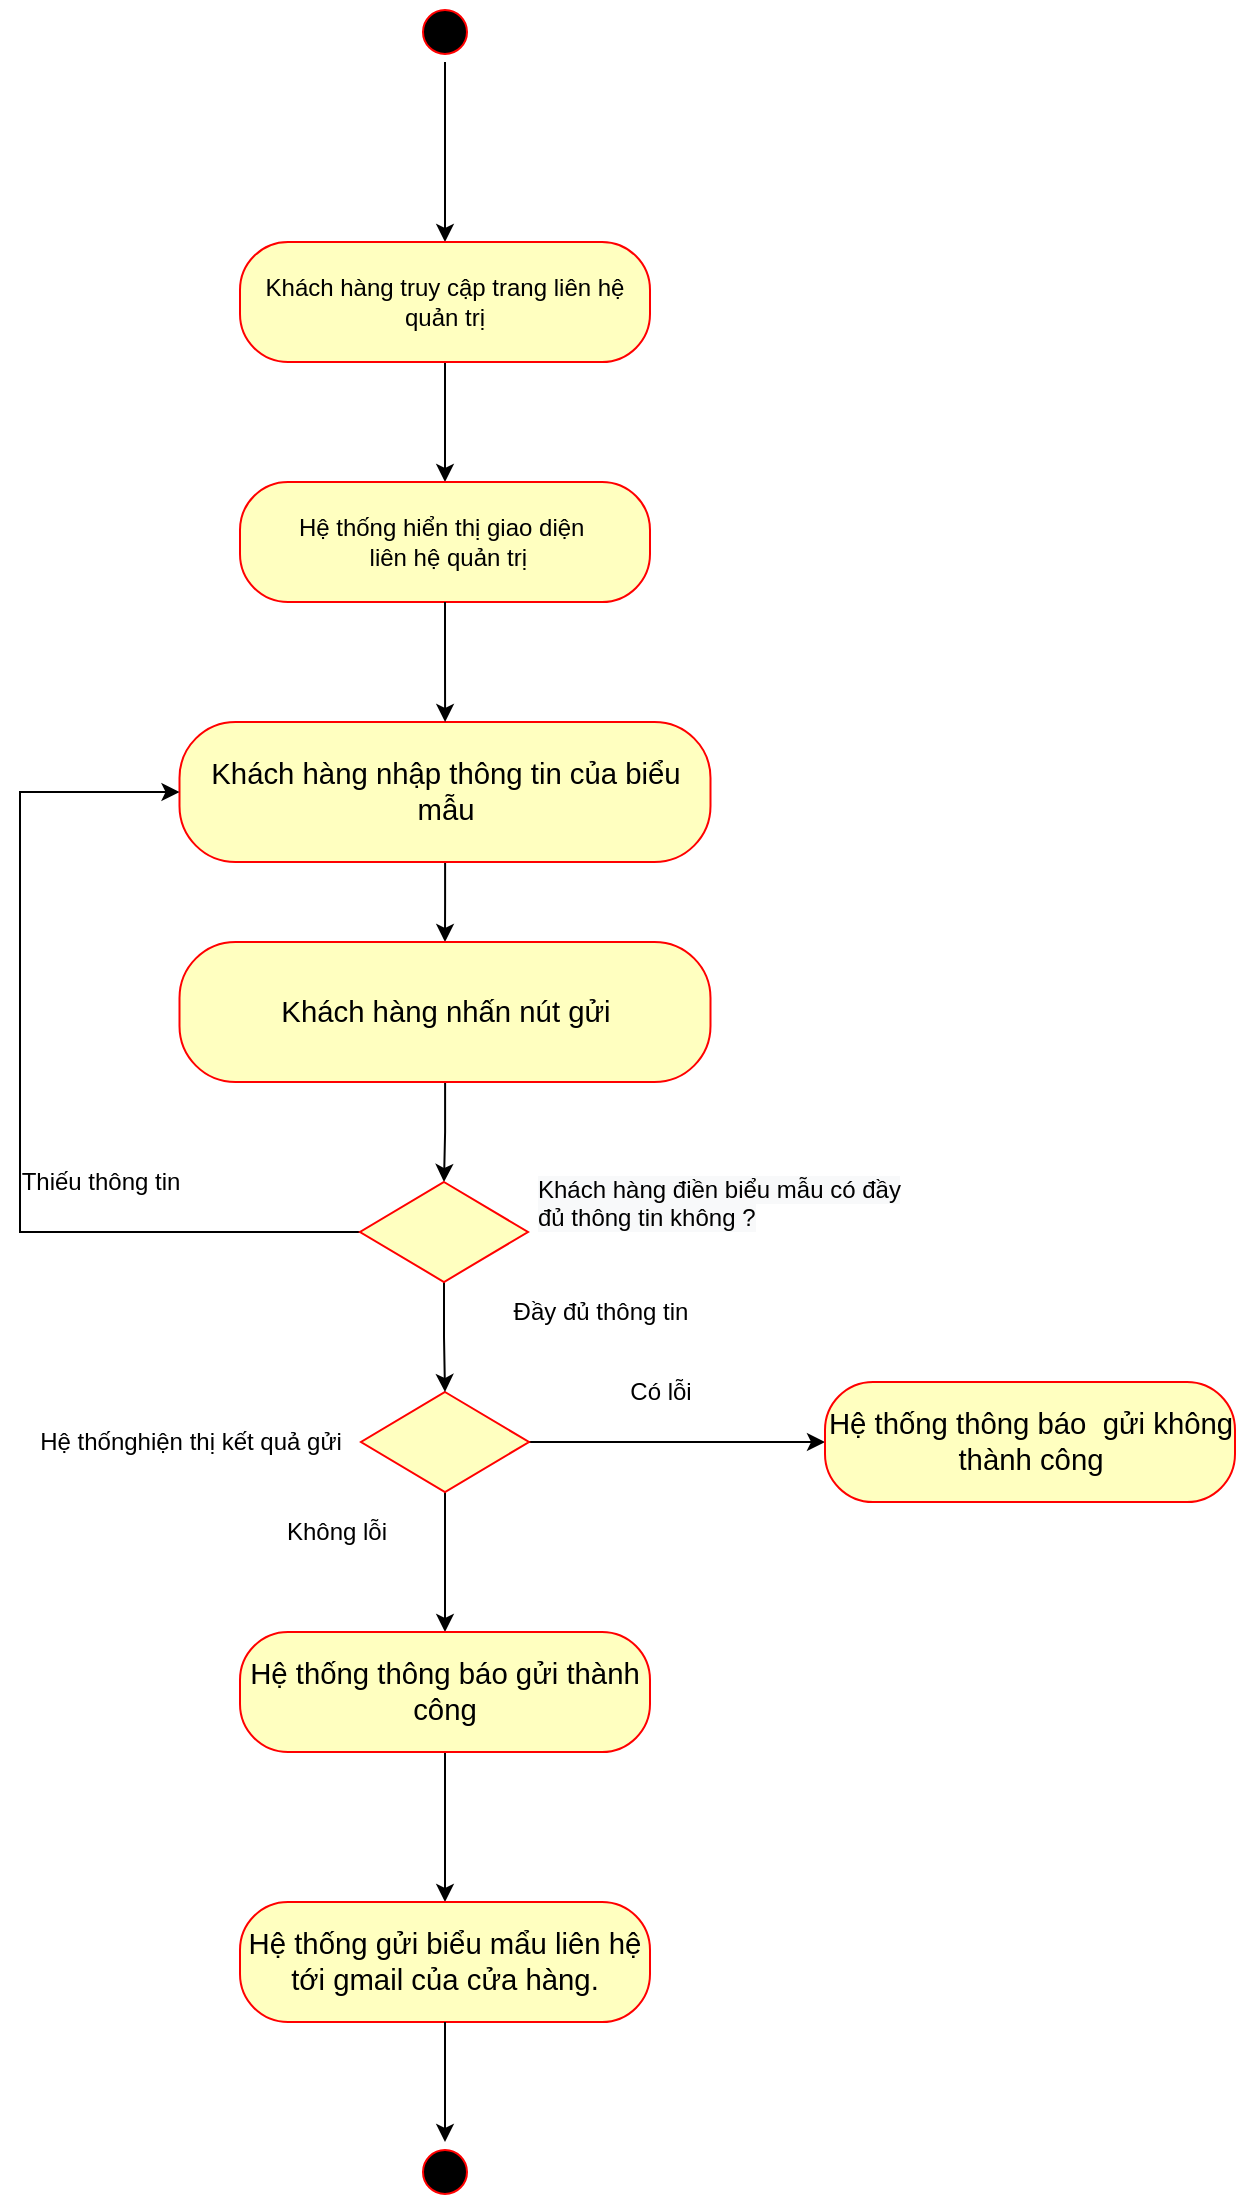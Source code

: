 <mxfile version="16.5.1" type="device"><diagram id="GWz8FKtvUxjLXYMYI-De" name="Trang-2"><mxGraphModel dx="1102" dy="2074" grid="1" gridSize="10" guides="1" tooltips="1" connect="1" arrows="1" fold="1" page="1" pageScale="1" pageWidth="827" pageHeight="1169" math="0" shadow="0"><root><mxCell id="0"/><mxCell id="1" parent="0"/><mxCell id="0PlNNrWI8vnJY1lhsVCf-1" style="edgeStyle=orthogonalEdgeStyle;rounded=0;orthogonalLoop=1;jettySize=auto;html=1;" parent="1" source="0PlNNrWI8vnJY1lhsVCf-2" target="0PlNNrWI8vnJY1lhsVCf-4" edge="1"><mxGeometry relative="1" as="geometry"/></mxCell><mxCell id="0PlNNrWI8vnJY1lhsVCf-2" value="" style="ellipse;html=1;shape=startState;fillColor=#000000;strokeColor=#ff0000;fontFamily=Helvetica;" parent="1" vertex="1"><mxGeometry x="277.5" y="-20" width="30" height="30" as="geometry"/></mxCell><mxCell id="0PlNNrWI8vnJY1lhsVCf-3" style="edgeStyle=orthogonalEdgeStyle;rounded=0;orthogonalLoop=1;jettySize=auto;html=1;entryX=0.5;entryY=0;entryDx=0;entryDy=0;" parent="1" source="0PlNNrWI8vnJY1lhsVCf-4" edge="1"><mxGeometry relative="1" as="geometry"><mxPoint x="292.5" y="220" as="targetPoint"/></mxGeometry></mxCell><mxCell id="0PlNNrWI8vnJY1lhsVCf-4" value="Khách hàng truy cập trang liên hệ quản trị" style="rounded=1;whiteSpace=wrap;html=1;arcSize=40;fontColor=#000000;fillColor=#ffffc0;strokeColor=#ff0000;fontFamily=Helvetica;" parent="1" vertex="1"><mxGeometry x="190" y="100" width="205" height="60" as="geometry"/></mxCell><mxCell id="0PlNNrWI8vnJY1lhsVCf-7" value="Hệ thống hiển thị giao diện&amp;nbsp;&lt;br&gt;&amp;nbsp;liên hệ quản trị" style="rounded=1;whiteSpace=wrap;html=1;arcSize=40;fontColor=#000000;fillColor=#ffffc0;strokeColor=#ff0000;fontFamily=Helvetica;" parent="1" vertex="1"><mxGeometry x="190" y="220" width="205" height="60" as="geometry"/></mxCell><mxCell id="0PlNNrWI8vnJY1lhsVCf-8" style="edgeStyle=orthogonalEdgeStyle;rounded=0;orthogonalLoop=1;jettySize=auto;html=1;entryX=0.5;entryY=0;entryDx=0;entryDy=0;" parent="1" source="0PlNNrWI8vnJY1lhsVCf-10" target="0PlNNrWI8vnJY1lhsVCf-13" edge="1"><mxGeometry relative="1" as="geometry"/></mxCell><mxCell id="0PlNNrWI8vnJY1lhsVCf-9" style="edgeStyle=orthogonalEdgeStyle;rounded=0;orthogonalLoop=1;jettySize=auto;html=1;" parent="1" source="0PlNNrWI8vnJY1lhsVCf-10" target="0PlNNrWI8vnJY1lhsVCf-11" edge="1"><mxGeometry relative="1" as="geometry"/></mxCell><mxCell id="0PlNNrWI8vnJY1lhsVCf-10" value="" style="rhombus;whiteSpace=wrap;html=1;fillColor=#ffffc0;strokeColor=#ff0000;fontFamily=Helvetica;" parent="1" vertex="1"><mxGeometry x="250.5" y="675" width="84" height="50" as="geometry"/></mxCell><mxCell id="0PlNNrWI8vnJY1lhsVCf-11" value="&lt;font face=&quot;calibri, sans-serif&quot;&gt;&lt;span style=&quot;font-size: 14.667px&quot;&gt;Hệ thống thông báo&amp;nbsp; gửi không thành công&lt;br&gt;&lt;/span&gt;&lt;/font&gt;" style="rounded=1;whiteSpace=wrap;html=1;arcSize=40;fontColor=#000000;fillColor=#ffffc0;strokeColor=#ff0000;fontFamily=Helvetica;" parent="1" vertex="1"><mxGeometry x="482.5" y="670" width="205" height="60" as="geometry"/></mxCell><mxCell id="0PlNNrWI8vnJY1lhsVCf-12" style="edgeStyle=orthogonalEdgeStyle;rounded=0;orthogonalLoop=1;jettySize=auto;html=1;" parent="1" source="0PlNNrWI8vnJY1lhsVCf-13" target="3BZcUjvEPOhgfc1fOf5P-1" edge="1"><mxGeometry relative="1" as="geometry"/></mxCell><mxCell id="0PlNNrWI8vnJY1lhsVCf-13" value="&lt;font face=&quot;calibri, sans-serif&quot;&gt;&lt;span style=&quot;font-size: 14.667px&quot;&gt;Hệ thống thông báo gửi thành công&lt;br&gt;&lt;/span&gt;&lt;/font&gt;" style="rounded=1;whiteSpace=wrap;html=1;arcSize=40;fontColor=#000000;fillColor=#ffffc0;strokeColor=#ff0000;fontFamily=Helvetica;" parent="1" vertex="1"><mxGeometry x="190" y="795" width="205" height="60" as="geometry"/></mxCell><mxCell id="0PlNNrWI8vnJY1lhsVCf-14" value="" style="ellipse;html=1;shape=startState;fillColor=#000000;strokeColor=#ff0000;fontFamily=Helvetica;" parent="1" vertex="1"><mxGeometry x="277.5" y="1050" width="30" height="30" as="geometry"/></mxCell><mxCell id="0PlNNrWI8vnJY1lhsVCf-15" value="Hệ thốnghiện thị kết quả gửi" style="text;html=1;align=center;verticalAlign=middle;resizable=0;points=[];autosize=1;strokeColor=none;fillColor=none;" parent="1" vertex="1"><mxGeometry x="80" y="685" width="170" height="30" as="geometry"/></mxCell><mxCell id="0PlNNrWI8vnJY1lhsVCf-16" value="Có lỗi" style="text;html=1;align=center;verticalAlign=middle;resizable=0;points=[];autosize=1;strokeColor=none;fillColor=none;" parent="1" vertex="1"><mxGeometry x="374.5" y="660" width="50" height="30" as="geometry"/></mxCell><mxCell id="0PlNNrWI8vnJY1lhsVCf-17" value="Không lỗi" style="text;html=1;align=center;verticalAlign=middle;resizable=0;points=[];autosize=1;strokeColor=none;fillColor=none;" parent="1" vertex="1"><mxGeometry x="202.5" y="730" width="70" height="30" as="geometry"/></mxCell><mxCell id="S_n3FciFIjDG1Gopz0yf-6" style="edgeStyle=orthogonalEdgeStyle;rounded=0;orthogonalLoop=1;jettySize=auto;html=1;entryX=0.5;entryY=0;entryDx=0;entryDy=0;" parent="1" source="S_n3FciFIjDG1Gopz0yf-1" target="S_n3FciFIjDG1Gopz0yf-5" edge="1"><mxGeometry relative="1" as="geometry"/></mxCell><mxCell id="S_n3FciFIjDG1Gopz0yf-1" value="&lt;span id=&quot;docs-internal-guid-6ba51107-7fff-6d62-eb34-f2f79f87cc2d&quot;&gt;&lt;p style=&quot;line-height:1.2;margin-top:0pt;margin-bottom:0pt;&quot; dir=&quot;ltr&quot;&gt;&lt;span style=&quot;font-size: 11pt; font-family: Calibri, sans-serif; background-color: transparent; font-variant-numeric: normal; font-variant-east-asian: normal; vertical-align: baseline;&quot;&gt;Khách hàng nhập thông tin của biểu mẫu&lt;/span&gt;&lt;/p&gt;&lt;/span&gt;" style="rounded=1;whiteSpace=wrap;html=1;arcSize=40;fontColor=#000000;fillColor=#ffffc0;strokeColor=#ff0000;" parent="1" vertex="1"><mxGeometry x="159.75" y="340" width="265.5" height="70" as="geometry"/></mxCell><mxCell id="S_n3FciFIjDG1Gopz0yf-4" style="edgeStyle=orthogonalEdgeStyle;rounded=0;orthogonalLoop=1;jettySize=auto;html=1;exitX=0.5;exitY=1;exitDx=0;exitDy=0;" parent="1" source="0PlNNrWI8vnJY1lhsVCf-7" target="S_n3FciFIjDG1Gopz0yf-1" edge="1"><mxGeometry relative="1" as="geometry"><mxPoint x="312.5" y="240" as="targetPoint"/><mxPoint x="610" y="240" as="sourcePoint"/></mxGeometry></mxCell><mxCell id="S_n3FciFIjDG1Gopz0yf-9" style="edgeStyle=orthogonalEdgeStyle;rounded=0;orthogonalLoop=1;jettySize=auto;html=1;entryX=0.5;entryY=0;entryDx=0;entryDy=0;" parent="1" source="S_n3FciFIjDG1Gopz0yf-5" target="S_n3FciFIjDG1Gopz0yf-8" edge="1"><mxGeometry relative="1" as="geometry"/></mxCell><mxCell id="S_n3FciFIjDG1Gopz0yf-5" value="&lt;span id=&quot;docs-internal-guid-6ba51107-7fff-6d62-eb34-f2f79f87cc2d&quot;&gt;&lt;p style=&quot;line-height:1.2;margin-top:0pt;margin-bottom:0pt;&quot; dir=&quot;ltr&quot;&gt;&lt;span id=&quot;docs-internal-guid-4260474c-7fff-daea-726d-ce7d146c84e8&quot;&gt;&lt;span style=&quot;font-size: 11pt; font-family: Calibri, sans-serif; background-color: transparent; font-variant-numeric: normal; font-variant-east-asian: normal; vertical-align: baseline;&quot;&gt;Khách hàng nhấn nút gửi&lt;/span&gt;&lt;/span&gt;&lt;br&gt;&lt;/p&gt;&lt;/span&gt;" style="rounded=1;whiteSpace=wrap;html=1;arcSize=40;fontColor=#000000;fillColor=#ffffc0;strokeColor=#ff0000;" parent="1" vertex="1"><mxGeometry x="159.75" y="450" width="265.5" height="70" as="geometry"/></mxCell><mxCell id="S_n3FciFIjDG1Gopz0yf-11" style="edgeStyle=orthogonalEdgeStyle;rounded=0;orthogonalLoop=1;jettySize=auto;html=1;exitX=0.5;exitY=1;exitDx=0;exitDy=0;entryX=0.5;entryY=0;entryDx=0;entryDy=0;" parent="1" source="S_n3FciFIjDG1Gopz0yf-8" target="0PlNNrWI8vnJY1lhsVCf-10" edge="1"><mxGeometry relative="1" as="geometry"/></mxCell><mxCell id="S_n3FciFIjDG1Gopz0yf-14" style="edgeStyle=orthogonalEdgeStyle;rounded=0;orthogonalLoop=1;jettySize=auto;html=1;entryX=0;entryY=0.5;entryDx=0;entryDy=0;" parent="1" source="S_n3FciFIjDG1Gopz0yf-8" target="S_n3FciFIjDG1Gopz0yf-1" edge="1"><mxGeometry relative="1" as="geometry"><mxPoint x="40" y="395" as="targetPoint"/><Array as="points"><mxPoint x="80" y="595"/><mxPoint x="80" y="375"/></Array></mxGeometry></mxCell><mxCell id="S_n3FciFIjDG1Gopz0yf-8" value="" style="rhombus;whiteSpace=wrap;html=1;fillColor=#ffffc0;strokeColor=#ff0000;fontFamily=Helvetica;" parent="1" vertex="1"><mxGeometry x="250" y="570" width="84" height="50" as="geometry"/></mxCell><mxCell id="S_n3FciFIjDG1Gopz0yf-10" value="&lt;span style=&quot;color: rgb(0, 0, 0); font-family: Helvetica; font-size: 12px; font-style: normal; font-variant-ligatures: normal; font-variant-caps: normal; font-weight: 400; letter-spacing: normal; orphans: 2; text-align: center; text-indent: 0px; text-transform: none; widows: 2; word-spacing: 0px; -webkit-text-stroke-width: 0px; background-color: rgb(248, 249, 250); text-decoration-thickness: initial; text-decoration-style: initial; text-decoration-color: initial; float: none; display: inline !important;&quot;&gt;Khách hàng điền biểu mẫu có đầy đủ thông tin không ?&lt;br&gt;&lt;/span&gt;" style="text;whiteSpace=wrap;html=1;" parent="1" vertex="1"><mxGeometry x="337" y="560" width="200" height="50" as="geometry"/></mxCell><mxCell id="S_n3FciFIjDG1Gopz0yf-12" value="Đầy đủ thông tin" style="text;html=1;align=center;verticalAlign=middle;resizable=0;points=[];autosize=1;strokeColor=none;fillColor=none;" parent="1" vertex="1"><mxGeometry x="314.5" y="620" width="110" height="30" as="geometry"/></mxCell><mxCell id="S_n3FciFIjDG1Gopz0yf-15" value="Thiếu thông tin" style="text;html=1;align=center;verticalAlign=middle;resizable=0;points=[];autosize=1;strokeColor=none;fillColor=none;" parent="1" vertex="1"><mxGeometry x="70" y="555" width="100" height="30" as="geometry"/></mxCell><mxCell id="3BZcUjvEPOhgfc1fOf5P-1" value="&lt;span id=&quot;docs-internal-guid-e414d633-7fff-2788-c159-fafd4c387476&quot;&gt;&lt;span style=&quot;font-size: 11pt ; font-family: &amp;#34;calibri&amp;#34; , sans-serif ; background-color: transparent ; vertical-align: baseline&quot;&gt;Hệ thống gửi biểu mẩu liên hệ tới gmail của cửa hàng.&lt;/span&gt;&lt;/span&gt;&lt;font face=&quot;calibri, sans-serif&quot;&gt;&lt;span style=&quot;font-size: 14.667px&quot;&gt;&lt;br&gt;&lt;/span&gt;&lt;/font&gt;" style="rounded=1;whiteSpace=wrap;html=1;arcSize=40;fontColor=#000000;fillColor=#ffffc0;strokeColor=#ff0000;fontFamily=Helvetica;" vertex="1" parent="1"><mxGeometry x="190" y="930" width="205" height="60" as="geometry"/></mxCell><mxCell id="3BZcUjvEPOhgfc1fOf5P-2" style="edgeStyle=orthogonalEdgeStyle;rounded=0;orthogonalLoop=1;jettySize=auto;html=1;" edge="1" parent="1" source="3BZcUjvEPOhgfc1fOf5P-1" target="0PlNNrWI8vnJY1lhsVCf-14"><mxGeometry relative="1" as="geometry"><mxPoint x="302.5" y="865" as="sourcePoint"/><mxPoint x="502.5" y="945" as="targetPoint"/></mxGeometry></mxCell></root></mxGraphModel></diagram></mxfile>